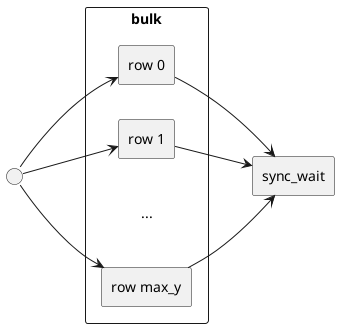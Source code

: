 @startuml
left to right direction

rectangle bulk {
  rectangle row0 as "row 0"
  rectangle row1 as "row 1"
  label dots as "..."
  rectangle rowN as "row max_y"
}
rectangle sync_wait

interface start as " "
' interface end as " "

start --> row0
start --> row1
start --> dots #transparent
start --> rowN

row0 --> sync_wait
row1 --> sync_wait
dots --> sync_wait #transparent
rowN --> sync_wait

' sync_wait --> end

@enduml